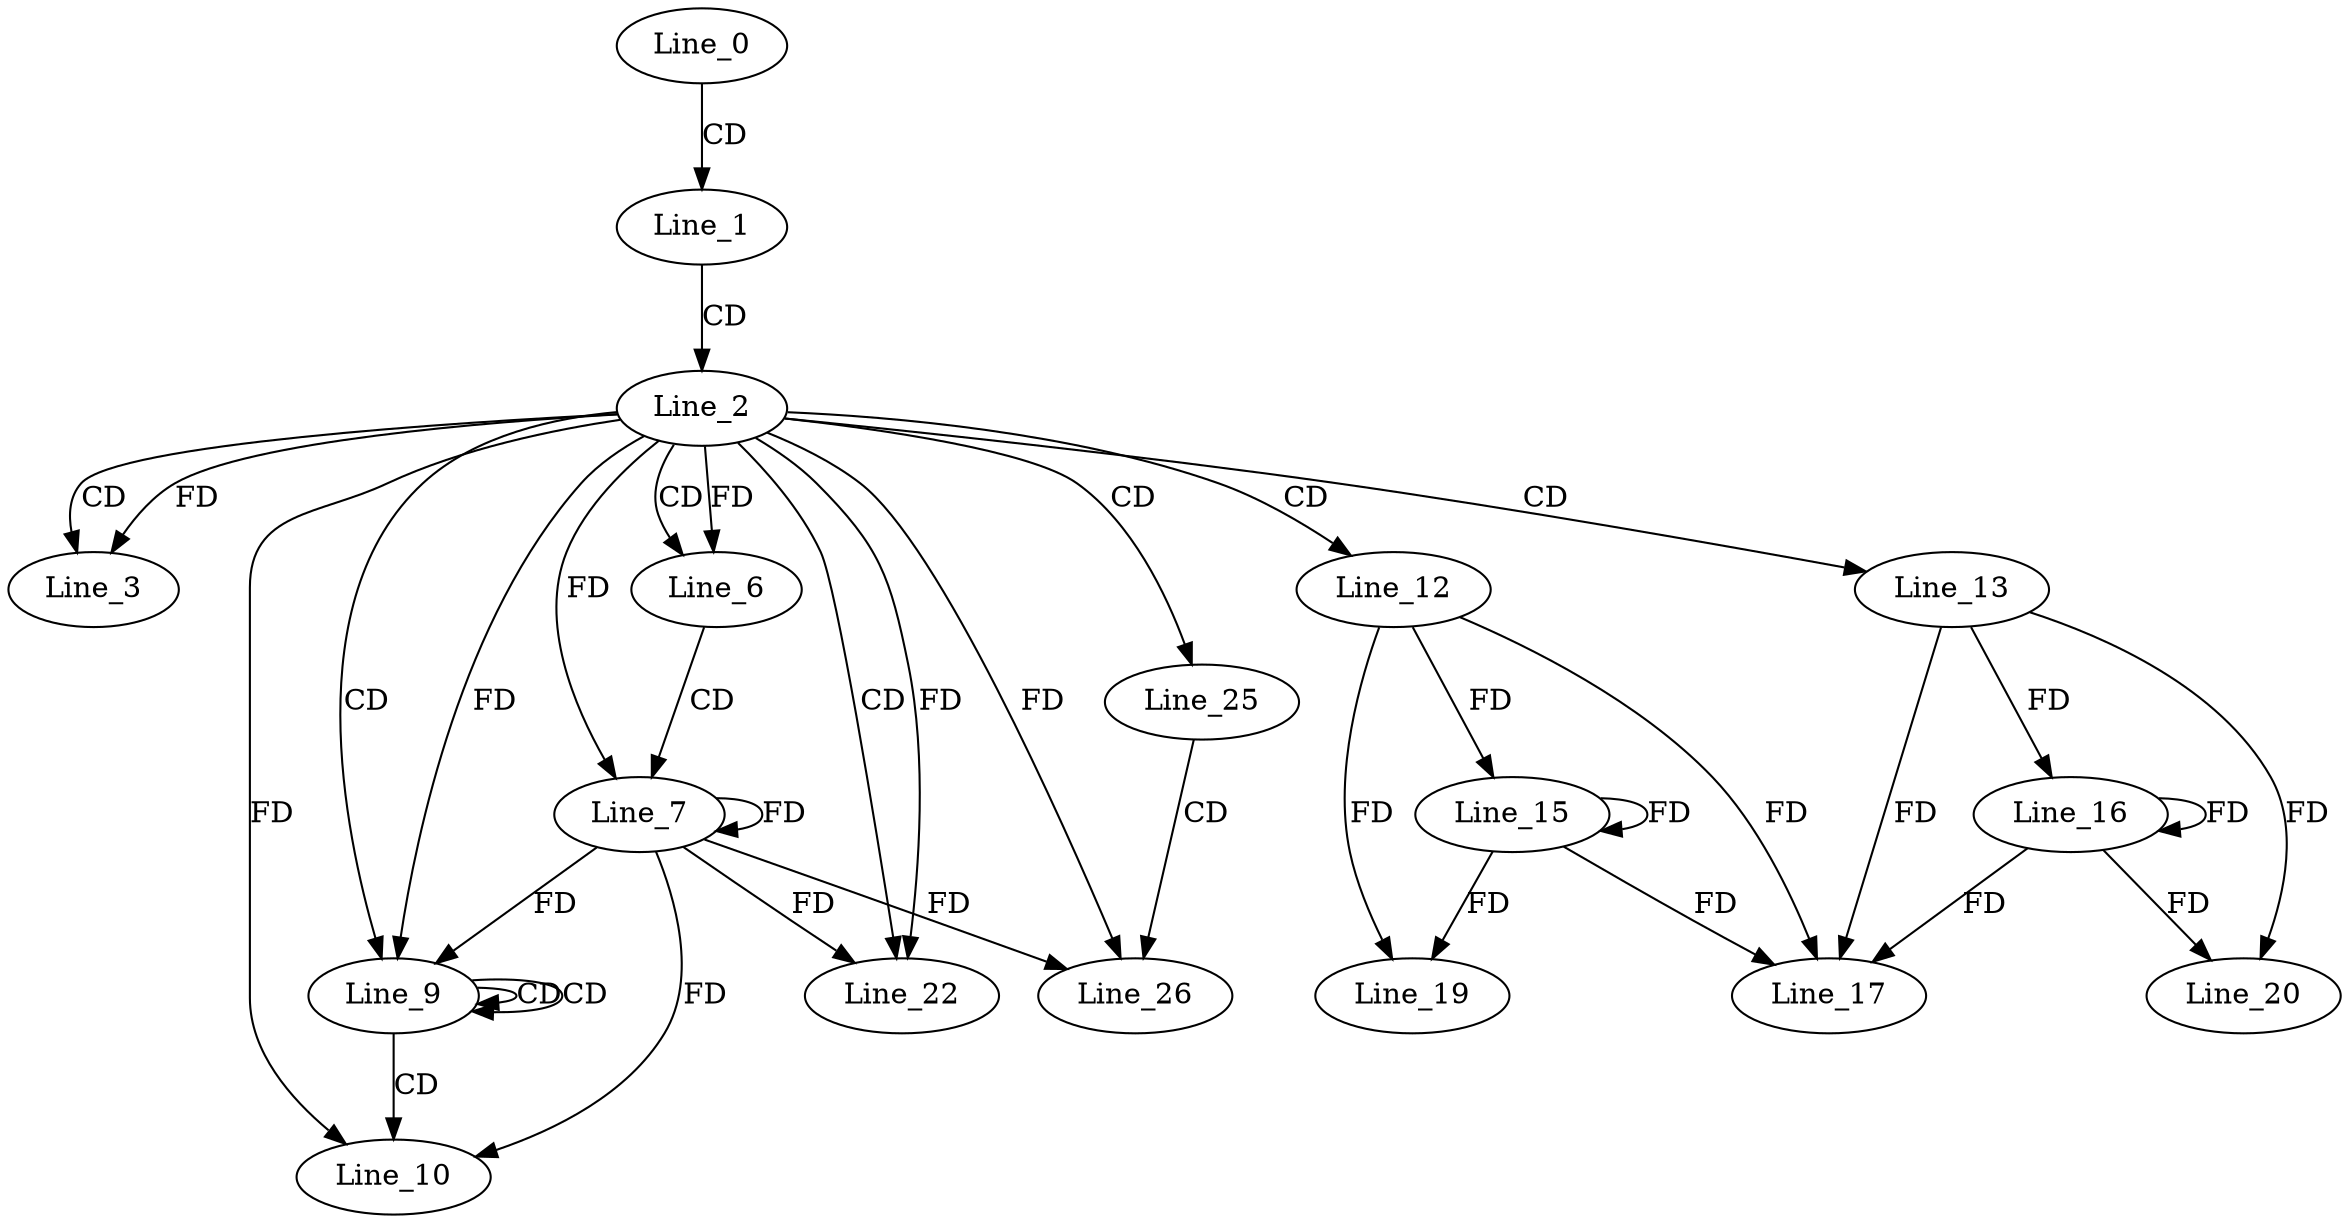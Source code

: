 digraph G {
  Line_0;
  Line_1;
  Line_2;
  Line_3;
  Line_3;
  Line_3;
  Line_6;
  Line_6;
  Line_6;
  Line_7;
  Line_7;
  Line_9;
  Line_9;
  Line_9;
  Line_10;
  Line_12;
  Line_13;
  Line_15;
  Line_15;
  Line_16;
  Line_16;
  Line_17;
  Line_17;
  Line_19;
  Line_20;
  Line_22;
  Line_22;
  Line_22;
  Line_25;
  Line_26;
  Line_26;
  Line_0 -> Line_1 [ label="CD" ];
  Line_1 -> Line_2 [ label="CD" ];
  Line_2 -> Line_3 [ label="CD" ];
  Line_2 -> Line_3 [ label="FD" ];
  Line_2 -> Line_6 [ label="CD" ];
  Line_2 -> Line_6 [ label="FD" ];
  Line_6 -> Line_7 [ label="CD" ];
  Line_2 -> Line_7 [ label="FD" ];
  Line_7 -> Line_7 [ label="FD" ];
  Line_2 -> Line_9 [ label="CD" ];
  Line_9 -> Line_9 [ label="CD" ];
  Line_9 -> Line_9 [ label="CD" ];
  Line_2 -> Line_9 [ label="FD" ];
  Line_7 -> Line_9 [ label="FD" ];
  Line_9 -> Line_10 [ label="CD" ];
  Line_2 -> Line_10 [ label="FD" ];
  Line_7 -> Line_10 [ label="FD" ];
  Line_2 -> Line_12 [ label="CD" ];
  Line_2 -> Line_13 [ label="CD" ];
  Line_12 -> Line_15 [ label="FD" ];
  Line_15 -> Line_15 [ label="FD" ];
  Line_13 -> Line_16 [ label="FD" ];
  Line_16 -> Line_16 [ label="FD" ];
  Line_13 -> Line_17 [ label="FD" ];
  Line_16 -> Line_17 [ label="FD" ];
  Line_12 -> Line_17 [ label="FD" ];
  Line_15 -> Line_17 [ label="FD" ];
  Line_12 -> Line_19 [ label="FD" ];
  Line_15 -> Line_19 [ label="FD" ];
  Line_13 -> Line_20 [ label="FD" ];
  Line_16 -> Line_20 [ label="FD" ];
  Line_2 -> Line_22 [ label="CD" ];
  Line_2 -> Line_22 [ label="FD" ];
  Line_7 -> Line_22 [ label="FD" ];
  Line_2 -> Line_25 [ label="CD" ];
  Line_25 -> Line_26 [ label="CD" ];
  Line_2 -> Line_26 [ label="FD" ];
  Line_7 -> Line_26 [ label="FD" ];
}
